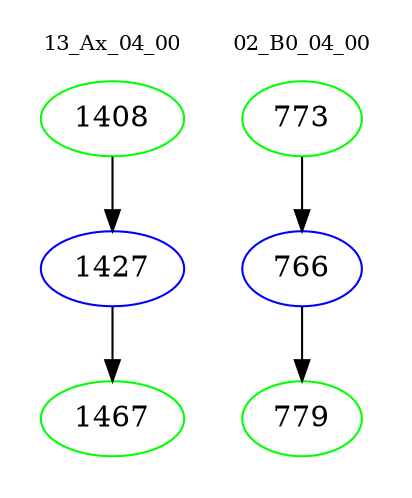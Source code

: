 digraph{
subgraph cluster_0 {
color = white
label = "13_Ax_04_00";
fontsize=10;
T0_1408 [label="1408", color="green"]
T0_1408 -> T0_1427 [color="black"]
T0_1427 [label="1427", color="blue"]
T0_1427 -> T0_1467 [color="black"]
T0_1467 [label="1467", color="green"]
}
subgraph cluster_1 {
color = white
label = "02_B0_04_00";
fontsize=10;
T1_773 [label="773", color="green"]
T1_773 -> T1_766 [color="black"]
T1_766 [label="766", color="blue"]
T1_766 -> T1_779 [color="black"]
T1_779 [label="779", color="green"]
}
}
